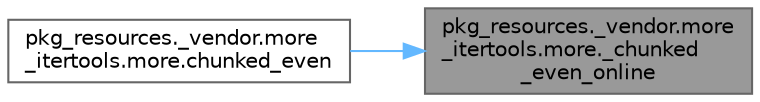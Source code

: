 digraph "pkg_resources._vendor.more_itertools.more._chunked_even_online"
{
 // LATEX_PDF_SIZE
  bgcolor="transparent";
  edge [fontname=Helvetica,fontsize=10,labelfontname=Helvetica,labelfontsize=10];
  node [fontname=Helvetica,fontsize=10,shape=box,height=0.2,width=0.4];
  rankdir="RL";
  Node1 [id="Node000001",label="pkg_resources._vendor.more\l_itertools.more._chunked\l_even_online",height=0.2,width=0.4,color="gray40", fillcolor="grey60", style="filled", fontcolor="black",tooltip=" "];
  Node1 -> Node2 [id="edge1_Node000001_Node000002",dir="back",color="steelblue1",style="solid",tooltip=" "];
  Node2 [id="Node000002",label="pkg_resources._vendor.more\l_itertools.more.chunked_even",height=0.2,width=0.4,color="grey40", fillcolor="white", style="filled",URL="$namespacepkg__resources_1_1__vendor_1_1more__itertools_1_1more.html#aa3dd9f5a3c64fa2f1d3eefdee6c67f21",tooltip=" "];
}
